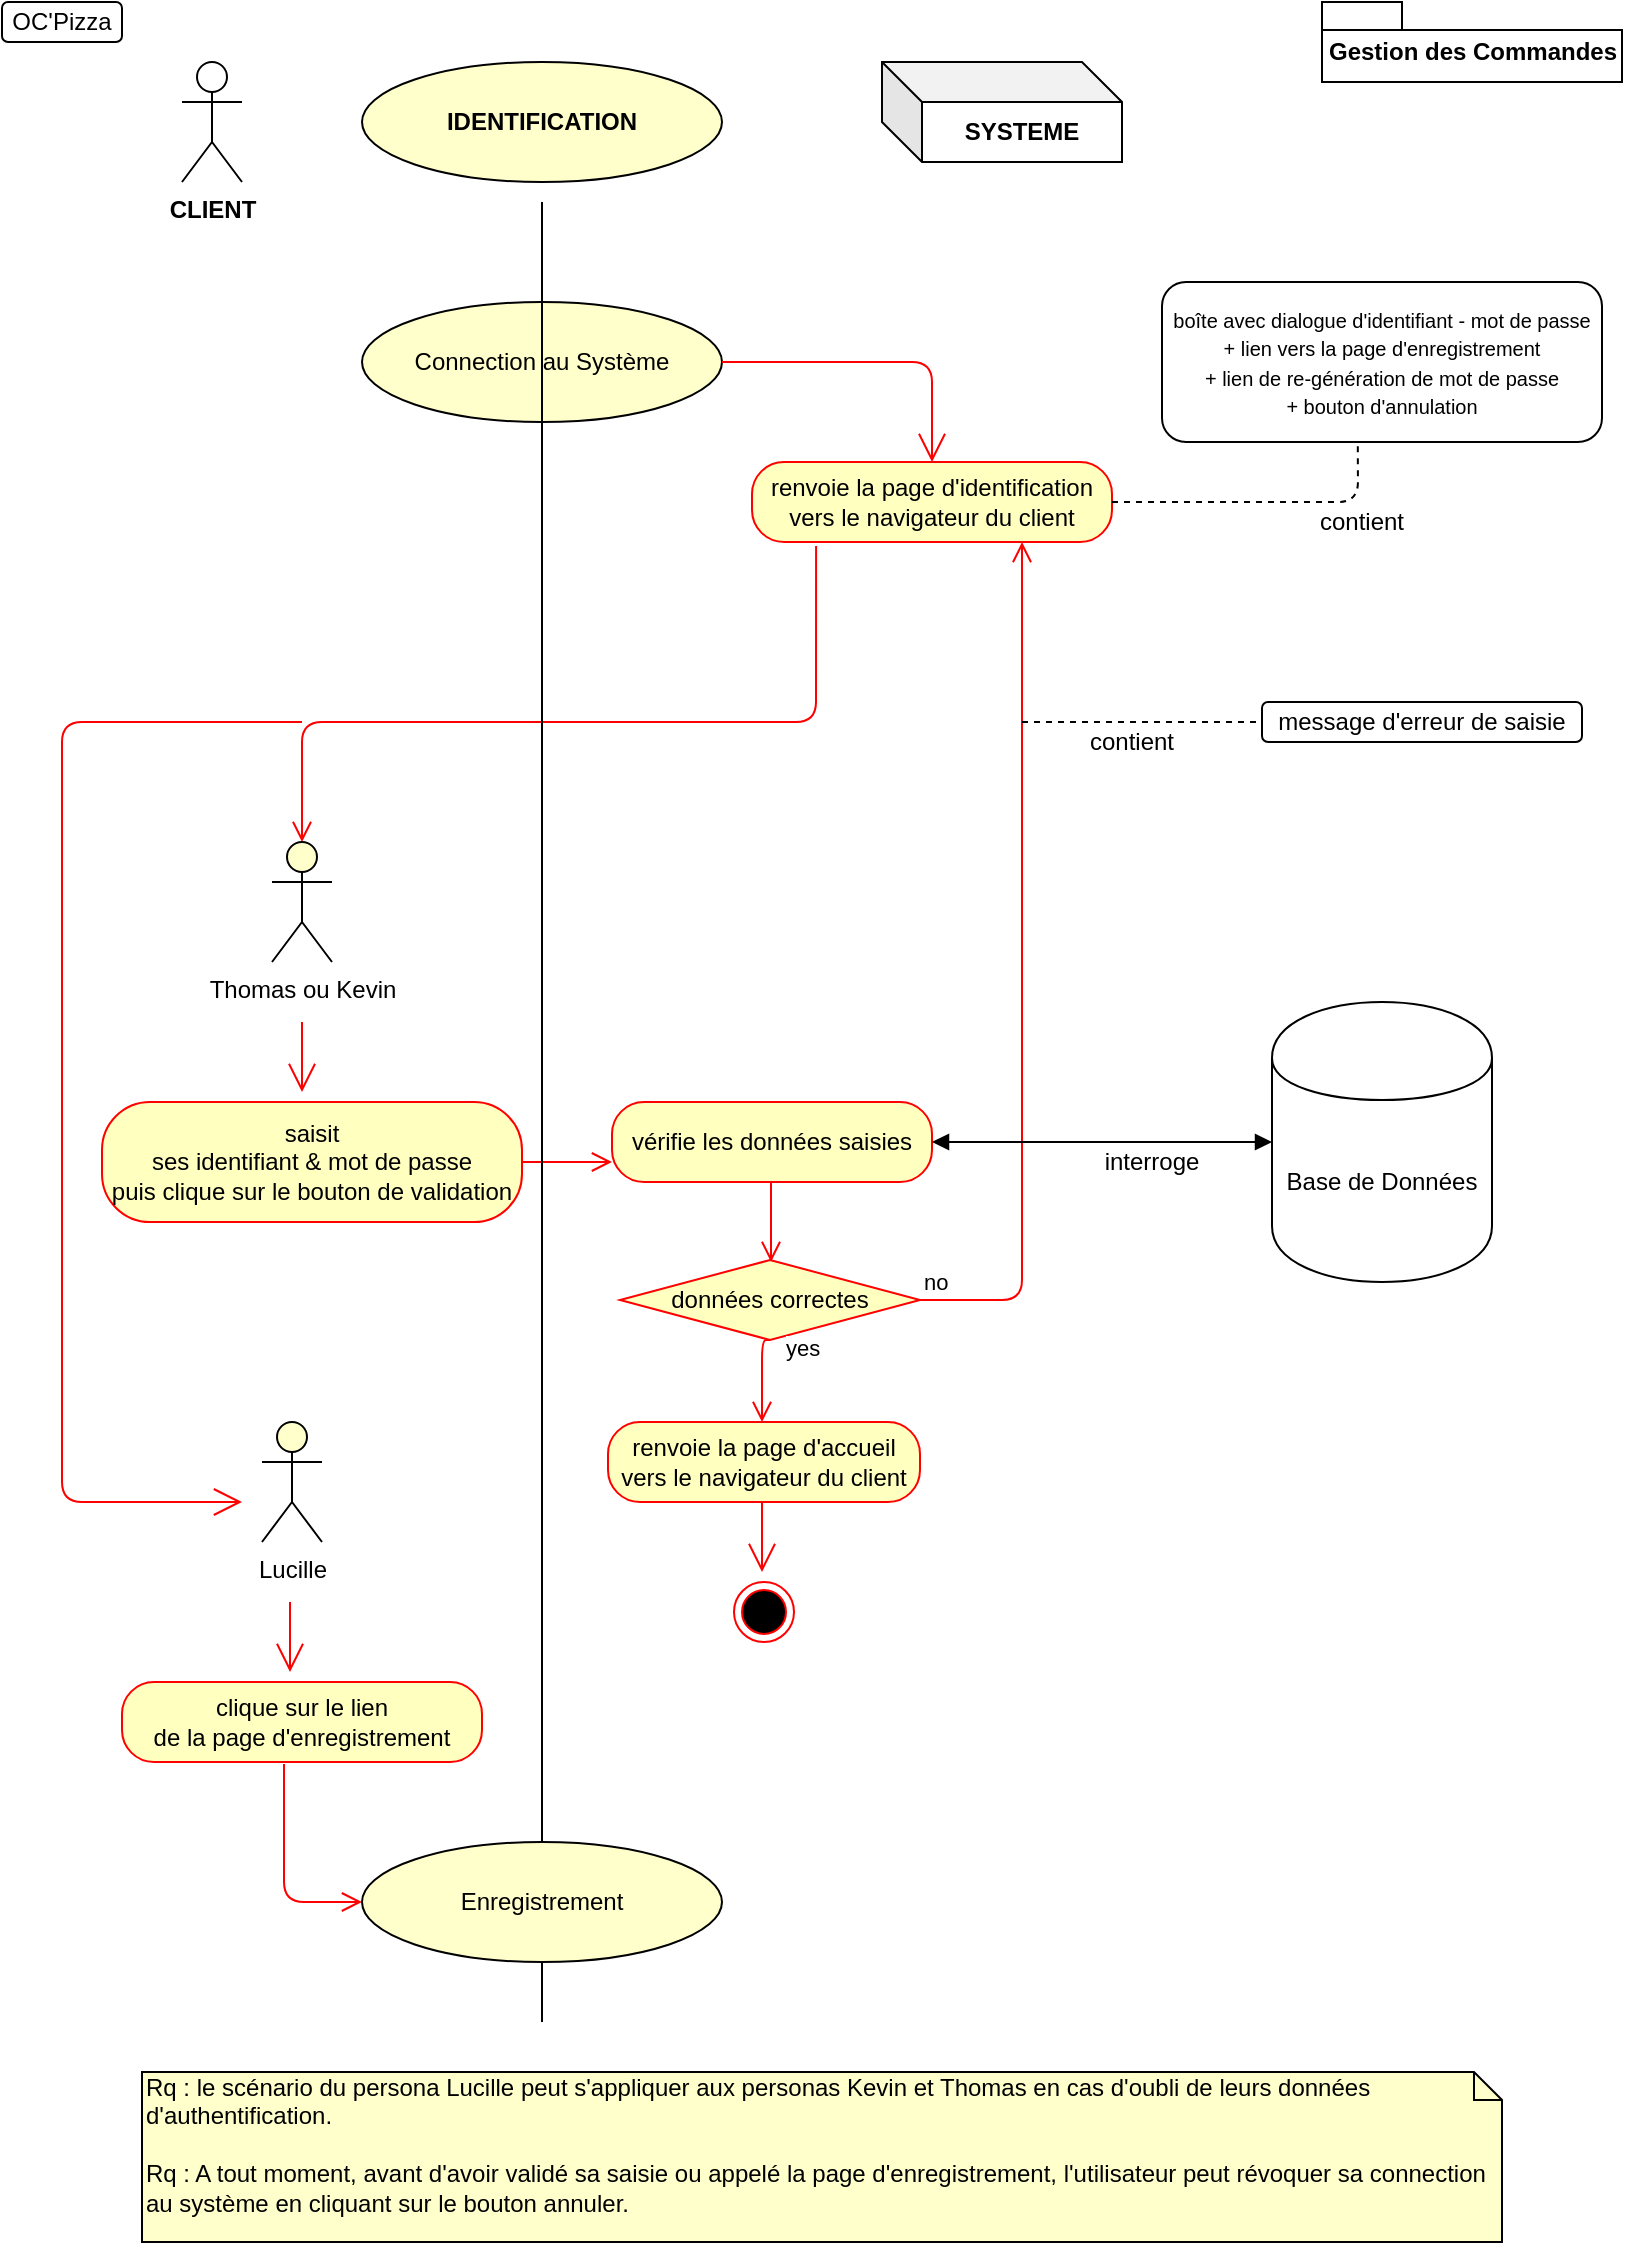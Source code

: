 <mxfile version="12.2.2" type="device" pages="1"><diagram id="lHSrjqpSZ6BG87zixngd" name="Page-1"><mxGraphModel dx="1231" dy="619" grid="1" gridSize="10" guides="1" tooltips="1" connect="1" arrows="1" fold="1" page="1" pageScale="1" pageWidth="827" pageHeight="1169" math="0" shadow="0"><root><mxCell id="0"/><mxCell id="1" parent="0"/><mxCell id="UW0DL-U-CwK31yY08B6N-2" value="OC'Pizza" style="rounded=1;whiteSpace=wrap;html=1;" parent="1" vertex="1"><mxGeometry x="10" y="10" width="60" height="20" as="geometry"/></mxCell><mxCell id="UW0DL-U-CwK31yY08B6N-7" value="&lt;b&gt;CLIENT&lt;/b&gt;" style="shape=umlActor;verticalLabelPosition=bottom;labelBackgroundColor=#ffffff;verticalAlign=top;html=1;outlineConnect=0;" parent="1" vertex="1"><mxGeometry x="100" y="40" width="30" height="60" as="geometry"/></mxCell><mxCell id="UW0DL-U-CwK31yY08B6N-12" value="&lt;b&gt;IDENTIFICATION&lt;/b&gt;" style="ellipse;whiteSpace=wrap;html=1;fillColor=#FFFFCC;" parent="1" vertex="1"><mxGeometry x="190" y="40" width="180" height="60" as="geometry"/></mxCell><mxCell id="UW0DL-U-CwK31yY08B6N-14" value="&lt;b&gt;SYSTEME&lt;/b&gt;" style="shape=cube;whiteSpace=wrap;html=1;boundedLbl=1;backgroundOutline=1;darkOpacity=0.05;darkOpacity2=0.1;" parent="1" vertex="1"><mxGeometry x="450" y="40" width="120" height="50" as="geometry"/></mxCell><mxCell id="UW0DL-U-CwK31yY08B6N-15" value="Gestion des Commandes" style="shape=folder;fontStyle=1;spacingTop=10;tabWidth=40;tabHeight=14;tabPosition=left;html=1;" parent="1" vertex="1"><mxGeometry x="670" y="10" width="150" height="40" as="geometry"/></mxCell><mxCell id="UW0DL-U-CwK31yY08B6N-45" value="renvoie la page d'identification&lt;br&gt;vers le navigateur du client" style="rounded=1;whiteSpace=wrap;html=1;arcSize=40;fontColor=#000000;fillColor=#ffffc0;strokeColor=#ff0000;" parent="1" vertex="1"><mxGeometry x="385" y="240" width="180" height="40" as="geometry"/></mxCell><mxCell id="UW0DL-U-CwK31yY08B6N-46" value="" style="edgeStyle=orthogonalEdgeStyle;html=1;verticalAlign=bottom;endArrow=open;endSize=8;strokeColor=#ff0000;exitX=0.178;exitY=1.05;exitDx=0;exitDy=0;exitPerimeter=0;entryX=0.5;entryY=0;entryDx=0;entryDy=0;entryPerimeter=0;" parent="1" source="UW0DL-U-CwK31yY08B6N-45" target="UW0DL-U-CwK31yY08B6N-88" edge="1"><mxGeometry relative="1" as="geometry"><mxPoint x="133" y="430" as="targetPoint"/><mxPoint x="395" y="393" as="sourcePoint"/><Array as="points"><mxPoint x="417" y="370"/><mxPoint x="160" y="370"/></Array></mxGeometry></mxCell><mxCell id="UW0DL-U-CwK31yY08B6N-47" value="&lt;font style=&quot;font-size: 10px&quot;&gt;boîte avec dialogue d'identifiant - mot de passe&lt;br&gt;+ lien vers la page d'enregistrement&lt;br&gt;+ lien de re-génération de mot de passe&lt;br&gt;+ bouton d'annulation&lt;br&gt;&lt;/font&gt;" style="rounded=1;whiteSpace=wrap;html=1;" parent="1" vertex="1"><mxGeometry x="590" y="150" width="220" height="80" as="geometry"/></mxCell><mxCell id="UW0DL-U-CwK31yY08B6N-48" value="" style="endArrow=none;dashed=1;html=1;entryX=0.445;entryY=1.017;entryDx=0;entryDy=0;entryPerimeter=0;exitX=1;exitY=0.5;exitDx=0;exitDy=0;" parent="1" source="UW0DL-U-CwK31yY08B6N-45" target="UW0DL-U-CwK31yY08B6N-47" edge="1"><mxGeometry width="50" height="50" relative="1" as="geometry"><mxPoint x="555" y="330" as="sourcePoint"/><mxPoint x="692.04" y="341.98" as="targetPoint"/><Array as="points"><mxPoint x="688" y="260"/></Array></mxGeometry></mxCell><mxCell id="UW0DL-U-CwK31yY08B6N-53" value="saisit&lt;br&gt;ses identifiant &amp;amp; mot de passe&lt;br&gt;puis clique sur le bouton de validation" style="rounded=1;whiteSpace=wrap;html=1;arcSize=40;fontColor=#000000;fillColor=#ffffc0;strokeColor=#ff0000;" parent="1" vertex="1"><mxGeometry x="60" y="560" width="210" height="60" as="geometry"/></mxCell><mxCell id="UW0DL-U-CwK31yY08B6N-54" value="" style="edgeStyle=orthogonalEdgeStyle;html=1;verticalAlign=bottom;endArrow=open;endSize=8;strokeColor=#ff0000;exitX=1;exitY=0.5;exitDx=0;exitDy=0;entryX=0;entryY=0.75;entryDx=0;entryDy=0;" parent="1" source="UW0DL-U-CwK31yY08B6N-53" target="UW0DL-U-CwK31yY08B6N-55" edge="1"><mxGeometry relative="1" as="geometry"><mxPoint x="175" y="620" as="targetPoint"/></mxGeometry></mxCell><mxCell id="UW0DL-U-CwK31yY08B6N-55" value="vérifie les données saisies" style="rounded=1;whiteSpace=wrap;html=1;arcSize=40;fontColor=#000000;fillColor=#ffffc0;strokeColor=#ff0000;" parent="1" vertex="1"><mxGeometry x="315" y="560" width="160" height="40" as="geometry"/></mxCell><mxCell id="UW0DL-U-CwK31yY08B6N-56" value="" style="edgeStyle=orthogonalEdgeStyle;html=1;verticalAlign=bottom;endArrow=open;endSize=8;strokeColor=#ff0000;" parent="1" edge="1"><mxGeometry relative="1" as="geometry"><mxPoint x="394.5" y="640" as="targetPoint"/><mxPoint x="394.5" y="600" as="sourcePoint"/><Array as="points"><mxPoint x="394.5" y="640"/></Array></mxGeometry></mxCell><mxCell id="UW0DL-U-CwK31yY08B6N-57" value="Base de Données" style="shape=cylinder;whiteSpace=wrap;html=1;boundedLbl=1;backgroundOutline=1;" parent="1" vertex="1"><mxGeometry x="645" y="510" width="110" height="140" as="geometry"/></mxCell><mxCell id="UW0DL-U-CwK31yY08B6N-60" value="données correctes" style="rhombus;whiteSpace=wrap;html=1;fillColor=#ffffc0;strokeColor=#ff0000;" parent="1" vertex="1"><mxGeometry x="319" y="639" width="150" height="40" as="geometry"/></mxCell><mxCell id="UW0DL-U-CwK31yY08B6N-61" value="no" style="edgeStyle=orthogonalEdgeStyle;html=1;align=left;verticalAlign=bottom;endArrow=open;endSize=8;strokeColor=#ff0000;exitX=1;exitY=0.5;exitDx=0;exitDy=0;entryX=0.75;entryY=1;entryDx=0;entryDy=0;" parent="1" source="UW0DL-U-CwK31yY08B6N-60" target="UW0DL-U-CwK31yY08B6N-45" edge="1"><mxGeometry x="-1" relative="1" as="geometry"><mxPoint x="529" y="322" as="targetPoint"/><mxPoint x="800" y="620" as="sourcePoint"/><Array as="points"><mxPoint x="520" y="659"/></Array></mxGeometry></mxCell><mxCell id="UW0DL-U-CwK31yY08B6N-62" value="yes" style="edgeStyle=orthogonalEdgeStyle;html=1;align=left;verticalAlign=top;endArrow=open;endSize=8;strokeColor=#ff0000;exitX=0.5;exitY=1;exitDx=0;exitDy=0;" parent="1" source="UW0DL-U-CwK31yY08B6N-60" edge="1"><mxGeometry x="-0.822" y="13" relative="1" as="geometry"><mxPoint x="390" y="720" as="targetPoint"/><mxPoint x="389.5" y="700" as="sourcePoint"/><Array as="points"><mxPoint x="390" y="679"/></Array><mxPoint x="-3" y="-9" as="offset"/></mxGeometry></mxCell><mxCell id="UW0DL-U-CwK31yY08B6N-65" value="renvoie la page d'accueil&lt;br&gt;vers le navigateur du client" style="rounded=1;whiteSpace=wrap;html=1;arcSize=40;fontColor=#000000;fillColor=#ffffc0;strokeColor=#ff0000;" parent="1" vertex="1"><mxGeometry x="313" y="720" width="156" height="40" as="geometry"/></mxCell><mxCell id="UW0DL-U-CwK31yY08B6N-71" value="interroge" style="text;html=1;strokeColor=none;fillColor=none;align=center;verticalAlign=middle;whiteSpace=wrap;rounded=0;" parent="1" vertex="1"><mxGeometry x="565" y="580" width="40" height="20" as="geometry"/></mxCell><mxCell id="UW0DL-U-CwK31yY08B6N-81" value="message d'erreur de saisie" style="rounded=1;whiteSpace=wrap;html=1;" parent="1" vertex="1"><mxGeometry x="640" y="360" width="160" height="20" as="geometry"/></mxCell><mxCell id="UW0DL-U-CwK31yY08B6N-82" value="" style="endArrow=none;dashed=1;html=1;entryX=0;entryY=0.5;entryDx=0;entryDy=0;" parent="1" target="UW0DL-U-CwK31yY08B6N-81" edge="1"><mxGeometry width="50" height="50" relative="1" as="geometry"><mxPoint x="520" y="370" as="sourcePoint"/><mxPoint x="585" y="429" as="targetPoint"/></mxGeometry></mxCell><mxCell id="UW0DL-U-CwK31yY08B6N-83" value="contient" style="text;html=1;strokeColor=none;fillColor=none;align=center;verticalAlign=middle;whiteSpace=wrap;rounded=0;" parent="1" vertex="1"><mxGeometry x="555" y="370" width="40" height="20" as="geometry"/></mxCell><mxCell id="UW0DL-U-CwK31yY08B6N-86" value="Connection au Système" style="ellipse;whiteSpace=wrap;html=1;fillColor=#FFFFCC;" parent="1" vertex="1"><mxGeometry x="190" y="160" width="180" height="60" as="geometry"/></mxCell><mxCell id="UW0DL-U-CwK31yY08B6N-87" value="" style="endArrow=none;html=1;" parent="1" edge="1" source="q0spnzcWZYf3-ZV5I8qm-1"><mxGeometry width="50" height="50" relative="1" as="geometry"><mxPoint x="280" y="1020" as="sourcePoint"/><mxPoint x="280" y="110" as="targetPoint"/></mxGeometry></mxCell><mxCell id="UW0DL-U-CwK31yY08B6N-88" value="Thomas ou Kevin" style="shape=umlActor;verticalLabelPosition=bottom;labelBackgroundColor=#ffffff;verticalAlign=top;html=1;outlineConnect=0;fillColor=#FFFFCC;" parent="1" vertex="1"><mxGeometry x="145" y="430" width="30" height="60" as="geometry"/></mxCell><mxCell id="UW0DL-U-CwK31yY08B6N-92" value="contient" style="text;html=1;strokeColor=none;fillColor=none;align=center;verticalAlign=middle;whiteSpace=wrap;rounded=0;" parent="1" vertex="1"><mxGeometry x="670" y="260" width="40" height="20" as="geometry"/></mxCell><mxCell id="UW0DL-U-CwK31yY08B6N-100" value="" style="endArrow=open;endFill=1;endSize=12;html=1;strokeColor=#FF0000;exitX=1;exitY=0.5;exitDx=0;exitDy=0;entryX=0.5;entryY=0;entryDx=0;entryDy=0;" parent="1" source="UW0DL-U-CwK31yY08B6N-86" target="UW0DL-U-CwK31yY08B6N-45" edge="1"><mxGeometry width="160" relative="1" as="geometry"><mxPoint x="327" y="200" as="sourcePoint"/><mxPoint x="480" y="190" as="targetPoint"/><Array as="points"><mxPoint x="475" y="190"/></Array></mxGeometry></mxCell><mxCell id="UW0DL-U-CwK31yY08B6N-110" value="Lucille" style="shape=umlActor;verticalLabelPosition=bottom;labelBackgroundColor=#ffffff;verticalAlign=top;html=1;outlineConnect=0;fillColor=#FFFFCC;" parent="1" vertex="1"><mxGeometry x="140" y="720" width="30" height="60" as="geometry"/></mxCell><mxCell id="UW0DL-U-CwK31yY08B6N-112" value="" style="endArrow=open;endFill=1;endSize=12;html=1;strokeColor=#FF0000;" parent="1" edge="1"><mxGeometry width="160" relative="1" as="geometry"><mxPoint x="160" y="370" as="sourcePoint"/><mxPoint x="130" y="760" as="targetPoint"/><Array as="points"><mxPoint x="40" y="370"/><mxPoint x="40" y="760"/></Array></mxGeometry></mxCell><mxCell id="UW0DL-U-CwK31yY08B6N-116" value="clique sur le lien&lt;br&gt;de la page d'enregistrement" style="rounded=1;whiteSpace=wrap;html=1;arcSize=40;fontColor=#000000;fillColor=#ffffc0;strokeColor=#ff0000;" parent="1" vertex="1"><mxGeometry x="70" y="850" width="180" height="40" as="geometry"/></mxCell><mxCell id="UW0DL-U-CwK31yY08B6N-117" value="" style="edgeStyle=orthogonalEdgeStyle;html=1;verticalAlign=bottom;endArrow=open;endSize=8;strokeColor=#ff0000;entryX=0;entryY=0.5;entryDx=0;entryDy=0;exitX=0.45;exitY=1.025;exitDx=0;exitDy=0;exitPerimeter=0;" parent="1" source="UW0DL-U-CwK31yY08B6N-116" target="q0spnzcWZYf3-ZV5I8qm-1" edge="1"><mxGeometry relative="1" as="geometry"><mxPoint x="378" y="965" as="targetPoint"/><Array as="points"><mxPoint x="151" y="960"/></Array></mxGeometry></mxCell><mxCell id="UW0DL-U-CwK31yY08B6N-121" value="Rq : le scénario du persona Lucille peut s'appliquer aux personas Kevin et Thomas en cas d'oubli de leurs données d'authentification.&lt;br&gt;&lt;br&gt;Rq : A tout moment, avant d'avoir validé sa saisie ou appelé la page d'enregistrement, l'utilisateur peut révoquer sa connection au système en cliquant sur le bouton annuler.&lt;br&gt;" style="shape=note;whiteSpace=wrap;html=1;size=14;verticalAlign=top;align=left;spacingTop=-6;fillColor=#FFFFCC;" parent="1" vertex="1"><mxGeometry x="80" y="1045" width="680" height="85" as="geometry"/></mxCell><mxCell id="UW0DL-U-CwK31yY08B6N-125" value="" style="endArrow=block;startArrow=block;endFill=1;startFill=1;html=1;strokeColor=#000000;entryX=0;entryY=0.5;entryDx=0;entryDy=0;" parent="1" target="UW0DL-U-CwK31yY08B6N-57" edge="1"><mxGeometry width="160" relative="1" as="geometry"><mxPoint x="475" y="580" as="sourcePoint"/><mxPoint x="635" y="580" as="targetPoint"/></mxGeometry></mxCell><mxCell id="q0spnzcWZYf3-ZV5I8qm-1" value="Enregistrement" style="ellipse;whiteSpace=wrap;html=1;fillColor=#FFFFCC;" vertex="1" parent="1"><mxGeometry x="190" y="930" width="180" height="60" as="geometry"/></mxCell><mxCell id="q0spnzcWZYf3-ZV5I8qm-2" value="" style="endArrow=none;html=1;" edge="1" parent="1" target="q0spnzcWZYf3-ZV5I8qm-1"><mxGeometry width="50" height="50" relative="1" as="geometry"><mxPoint x="280" y="1020" as="sourcePoint"/><mxPoint x="280" y="80" as="targetPoint"/></mxGeometry></mxCell><mxCell id="q0spnzcWZYf3-ZV5I8qm-3" value="" style="endArrow=open;endFill=1;endSize=12;html=1;strokeColor=#FF0000;" edge="1" parent="1"><mxGeometry width="160" relative="1" as="geometry"><mxPoint x="154" y="810" as="sourcePoint"/><mxPoint x="154" y="845" as="targetPoint"/><Array as="points"><mxPoint x="154" y="820"/></Array></mxGeometry></mxCell><mxCell id="q0spnzcWZYf3-ZV5I8qm-4" value="" style="ellipse;html=1;shape=endState;fillColor=#000000;strokeColor=#ff0000;" vertex="1" parent="1"><mxGeometry x="376" y="800" width="30" height="30" as="geometry"/></mxCell><mxCell id="q0spnzcWZYf3-ZV5I8qm-5" value="" style="endArrow=open;endFill=1;endSize=12;html=1;strokeColor=#FF0000;entryX=0.5;entryY=0;entryDx=0;entryDy=0;" edge="1" parent="1"><mxGeometry width="160" relative="1" as="geometry"><mxPoint x="390" y="760" as="sourcePoint"/><mxPoint x="390" y="795" as="targetPoint"/><Array as="points"><mxPoint x="390" y="770"/></Array></mxGeometry></mxCell><mxCell id="q0spnzcWZYf3-ZV5I8qm-6" value="" style="endArrow=open;endFill=1;endSize=12;html=1;strokeColor=#FF0000;entryX=0.5;entryY=0;entryDx=0;entryDy=0;" edge="1" parent="1"><mxGeometry width="160" relative="1" as="geometry"><mxPoint x="160" y="520" as="sourcePoint"/><mxPoint x="160" y="555" as="targetPoint"/><Array as="points"><mxPoint x="160" y="530"/></Array></mxGeometry></mxCell></root></mxGraphModel></diagram></mxfile>